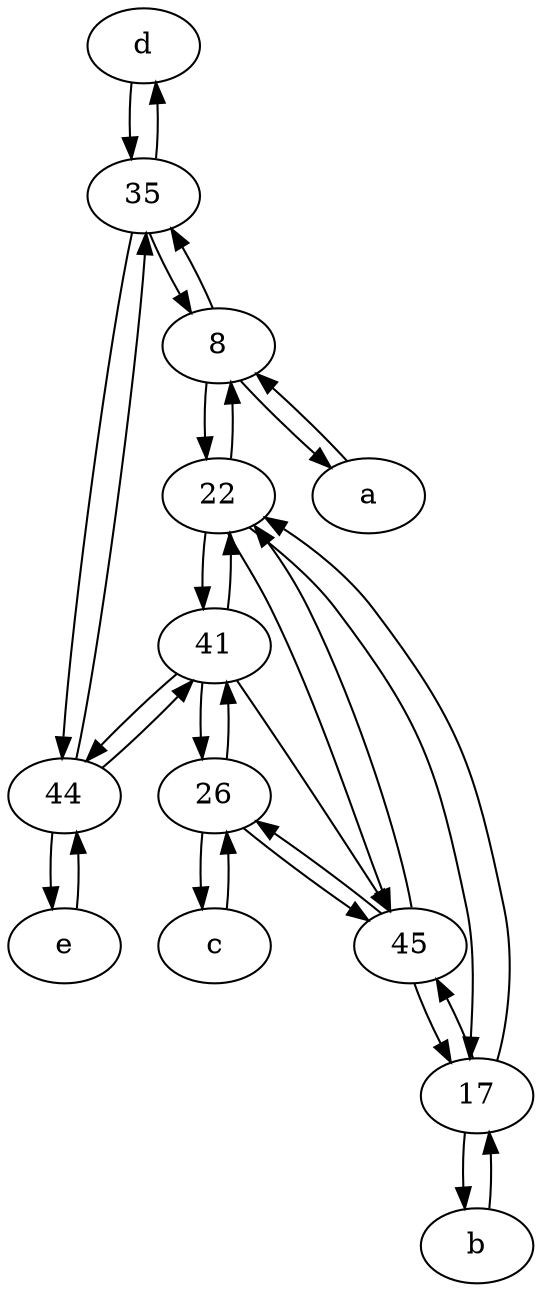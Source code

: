 digraph  {
	d [pos="20,30!"];
	e [pos="30,50!"];
	44;
	c [pos="20,10!"];
	22;
	41;
	35;
	45;
	26;
	8;
	a [pos="40,10!"];
	17;
	b [pos="50,20!"];
	35 -> 44;
	41 -> 45;
	41 -> 44;
	d -> 35;
	22 -> 45;
	45 -> 22;
	41 -> 22;
	26 -> c;
	17 -> 22;
	b -> 17;
	a -> 8;
	17 -> b;
	45 -> 17;
	8 -> a;
	26 -> 45;
	26 -> 41;
	44 -> 41;
	45 -> 26;
	35 -> d;
	44 -> e;
	41 -> 26;
	22 -> 17;
	e -> 44;
	44 -> 35;
	35 -> 8;
	8 -> 35;
	22 -> 8;
	8 -> 22;
	17 -> 45;
	22 -> 41;
	c -> 26;

	}